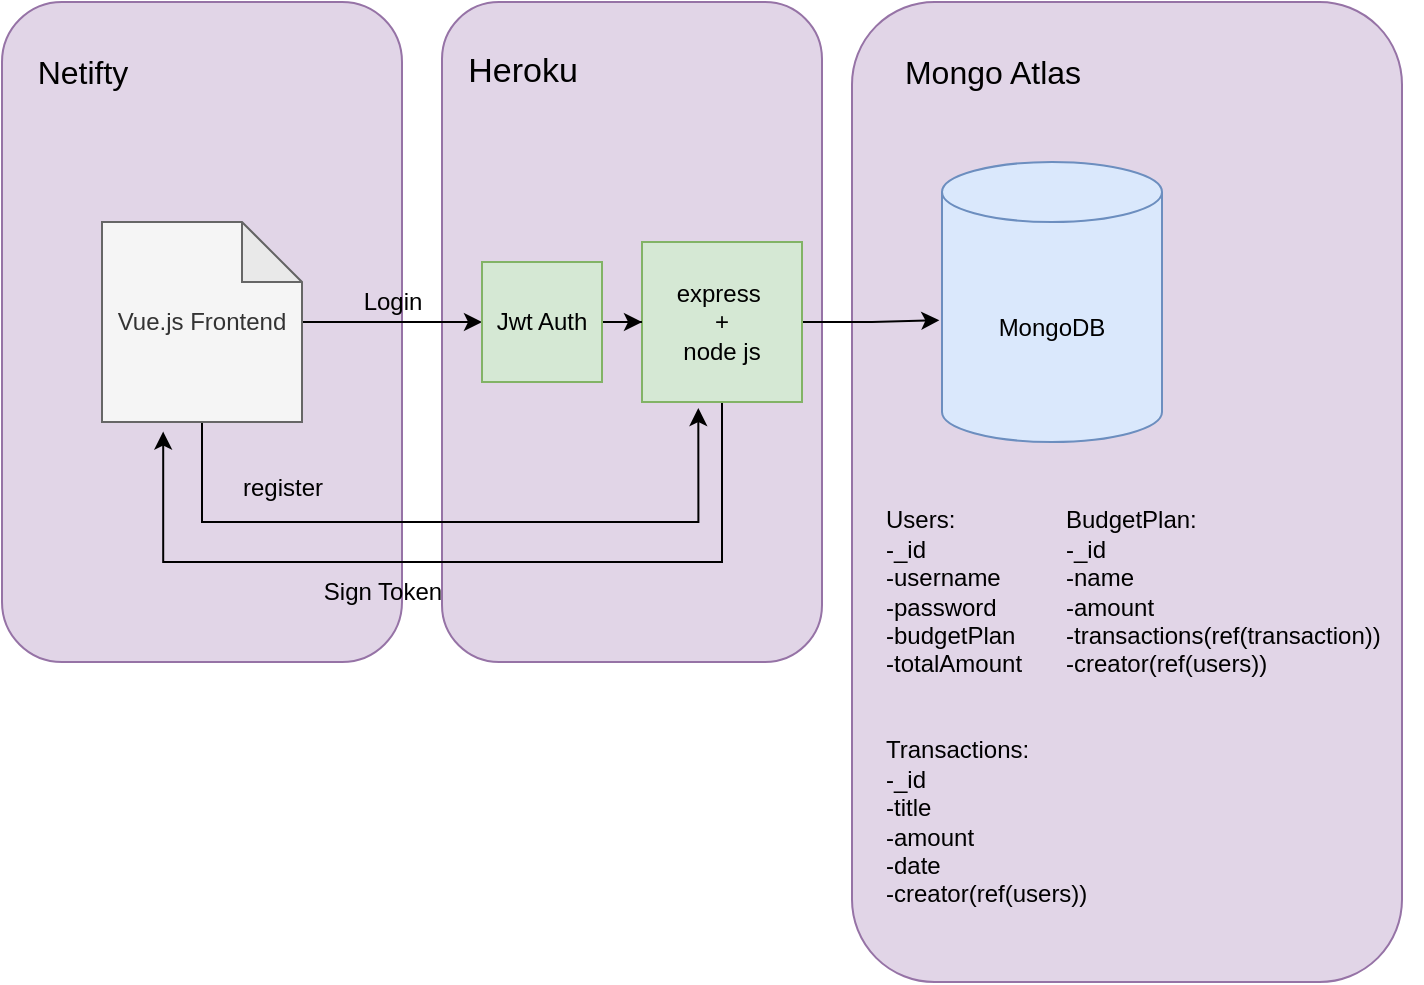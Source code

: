 <mxfile version="21.2.9" type="github">
  <diagram name="第 1 页" id="CMdgvxdD95vAPrRYPVUL">
    <mxGraphModel dx="792" dy="1142" grid="1" gridSize="10" guides="1" tooltips="1" connect="1" arrows="1" fold="1" page="1" pageScale="1" pageWidth="827" pageHeight="1169" math="0" shadow="0">
      <root>
        <mxCell id="0" />
        <mxCell id="1" parent="0" />
        <mxCell id="_KsI66nake0O_Uesp980-34" value="&lt;br&gt;&lt;br&gt;&lt;br&gt;" style="rounded=1;whiteSpace=wrap;html=1;fillColor=#e1d5e7;strokeColor=#9673a6;align=left;" vertex="1" parent="1">
          <mxGeometry x="515" y="20" width="275" height="490" as="geometry" />
        </mxCell>
        <mxCell id="_KsI66nake0O_Uesp980-32" value="&lt;br&gt;&lt;br&gt;&lt;br&gt;" style="rounded=1;whiteSpace=wrap;html=1;fillColor=#e1d5e7;strokeColor=#9673a6;align=left;" vertex="1" parent="1">
          <mxGeometry x="310" y="20" width="190" height="330" as="geometry" />
        </mxCell>
        <mxCell id="_KsI66nake0O_Uesp980-30" value="&lt;br&gt;&lt;br&gt;&lt;br&gt;" style="rounded=1;whiteSpace=wrap;html=1;fillColor=#e1d5e7;strokeColor=#9673a6;align=left;" vertex="1" parent="1">
          <mxGeometry x="90" y="20" width="200" height="330" as="geometry" />
        </mxCell>
        <mxCell id="_KsI66nake0O_Uesp980-10" style="edgeStyle=orthogonalEdgeStyle;rounded=0;orthogonalLoop=1;jettySize=auto;html=1;entryX=-0.012;entryY=0.565;entryDx=0;entryDy=0;entryPerimeter=0;" edge="1" parent="1" source="_KsI66nake0O_Uesp980-1" target="_KsI66nake0O_Uesp980-3">
          <mxGeometry relative="1" as="geometry" />
        </mxCell>
        <mxCell id="_KsI66nake0O_Uesp980-28" style="edgeStyle=orthogonalEdgeStyle;rounded=0;orthogonalLoop=1;jettySize=auto;html=1;entryX=0.306;entryY=1.048;entryDx=0;entryDy=0;entryPerimeter=0;" edge="1" parent="1" source="_KsI66nake0O_Uesp980-1" target="_KsI66nake0O_Uesp980-8">
          <mxGeometry relative="1" as="geometry">
            <mxPoint x="450" y="360" as="targetPoint" />
            <Array as="points">
              <mxPoint x="450" y="300" />
              <mxPoint x="171" y="300" />
            </Array>
          </mxGeometry>
        </mxCell>
        <mxCell id="_KsI66nake0O_Uesp980-1" value="express&amp;nbsp;&lt;br&gt;+&lt;br&gt;node js" style="whiteSpace=wrap;html=1;aspect=fixed;fillColor=#d5e8d4;strokeColor=#82b366;" vertex="1" parent="1">
          <mxGeometry x="410" y="140" width="80" height="80" as="geometry" />
        </mxCell>
        <mxCell id="_KsI66nake0O_Uesp980-3" value="MongoDB&lt;br&gt;" style="shape=cylinder3;whiteSpace=wrap;html=1;boundedLbl=1;backgroundOutline=1;size=15;fillColor=#dae8fc;strokeColor=#6c8ebf;" vertex="1" parent="1">
          <mxGeometry x="560" y="100" width="110" height="140" as="geometry" />
        </mxCell>
        <mxCell id="_KsI66nake0O_Uesp980-23" style="edgeStyle=orthogonalEdgeStyle;rounded=0;orthogonalLoop=1;jettySize=auto;html=1;entryX=0;entryY=0.5;entryDx=0;entryDy=0;" edge="1" parent="1" source="_KsI66nake0O_Uesp980-8" target="_KsI66nake0O_Uesp980-21">
          <mxGeometry relative="1" as="geometry" />
        </mxCell>
        <mxCell id="_KsI66nake0O_Uesp980-26" style="edgeStyle=orthogonalEdgeStyle;rounded=0;orthogonalLoop=1;jettySize=auto;html=1;entryX=0.352;entryY=1.038;entryDx=0;entryDy=0;entryPerimeter=0;" edge="1" parent="1" source="_KsI66nake0O_Uesp980-8" target="_KsI66nake0O_Uesp980-1">
          <mxGeometry relative="1" as="geometry">
            <mxPoint x="190" y="330" as="targetPoint" />
            <Array as="points">
              <mxPoint x="190" y="280" />
              <mxPoint x="438" y="280" />
            </Array>
          </mxGeometry>
        </mxCell>
        <mxCell id="_KsI66nake0O_Uesp980-8" value="Vue.js Frontend" style="shape=note;whiteSpace=wrap;html=1;backgroundOutline=1;darkOpacity=0.05;fillColor=#f5f5f5;strokeColor=#666666;fontColor=#333333;" vertex="1" parent="1">
          <mxGeometry x="140" y="130" width="100" height="100" as="geometry" />
        </mxCell>
        <mxCell id="_KsI66nake0O_Uesp980-24" style="edgeStyle=orthogonalEdgeStyle;rounded=0;orthogonalLoop=1;jettySize=auto;html=1;entryX=0;entryY=0.5;entryDx=0;entryDy=0;" edge="1" parent="1" source="_KsI66nake0O_Uesp980-21" target="_KsI66nake0O_Uesp980-1">
          <mxGeometry relative="1" as="geometry" />
        </mxCell>
        <mxCell id="_KsI66nake0O_Uesp980-21" value="Jwt Auth" style="whiteSpace=wrap;html=1;aspect=fixed;fillColor=#d5e8d4;strokeColor=#82b366;" vertex="1" parent="1">
          <mxGeometry x="330" y="150" width="60" height="60" as="geometry" />
        </mxCell>
        <mxCell id="_KsI66nake0O_Uesp980-25" value="Login&lt;br&gt;" style="text;html=1;align=center;verticalAlign=middle;resizable=0;points=[];autosize=1;strokeColor=none;fillColor=none;" vertex="1" parent="1">
          <mxGeometry x="260" y="155" width="50" height="30" as="geometry" />
        </mxCell>
        <mxCell id="_KsI66nake0O_Uesp980-27" value="register" style="text;html=1;align=center;verticalAlign=middle;resizable=0;points=[];autosize=1;strokeColor=none;fillColor=none;" vertex="1" parent="1">
          <mxGeometry x="200" y="248" width="60" height="30" as="geometry" />
        </mxCell>
        <mxCell id="_KsI66nake0O_Uesp980-29" value="Sign Token" style="text;html=1;align=center;verticalAlign=middle;resizable=0;points=[];autosize=1;strokeColor=none;fillColor=none;" vertex="1" parent="1">
          <mxGeometry x="240" y="300" width="80" height="30" as="geometry" />
        </mxCell>
        <mxCell id="_KsI66nake0O_Uesp980-31" value="&lt;font style=&quot;font-size: 16px;&quot;&gt;Netifty&lt;/font&gt;" style="text;html=1;align=center;verticalAlign=middle;resizable=0;points=[];autosize=1;strokeColor=none;fillColor=none;" vertex="1" parent="1">
          <mxGeometry x="95" y="40" width="70" height="30" as="geometry" />
        </mxCell>
        <mxCell id="_KsI66nake0O_Uesp980-33" value="&lt;font style=&quot;font-size: 17px;&quot;&gt;Heroku&lt;/font&gt;" style="text;html=1;align=center;verticalAlign=middle;resizable=0;points=[];autosize=1;strokeColor=none;fillColor=none;" vertex="1" parent="1">
          <mxGeometry x="310" y="40" width="80" height="30" as="geometry" />
        </mxCell>
        <mxCell id="_KsI66nake0O_Uesp980-39" value="&lt;font style=&quot;font-size: 16px;&quot;&gt;Mongo Atlas&lt;/font&gt;" style="text;html=1;align=center;verticalAlign=middle;resizable=0;points=[];autosize=1;strokeColor=none;fillColor=none;" vertex="1" parent="1">
          <mxGeometry x="530" y="40" width="110" height="30" as="geometry" />
        </mxCell>
        <mxCell id="_KsI66nake0O_Uesp980-40" value="Users:&lt;br style=&quot;border-color: var(--border-color);&quot;&gt;&lt;span style=&quot;&quot;&gt;-_id&lt;/span&gt;&lt;br style=&quot;border-color: var(--border-color);&quot;&gt;&lt;span style=&quot;&quot;&gt;-username&lt;/span&gt;&lt;br style=&quot;border-color: var(--border-color);&quot;&gt;&lt;span style=&quot;&quot;&gt;-password&lt;/span&gt;&lt;br style=&quot;border-color: var(--border-color);&quot;&gt;&lt;span style=&quot;&quot;&gt;-budgetPlan&lt;/span&gt;&lt;br style=&quot;border-color: var(--border-color);&quot;&gt;&lt;span style=&quot;&quot;&gt;-totalAmount&lt;/span&gt;" style="text;html=1;align=left;verticalAlign=middle;resizable=0;points=[];autosize=1;strokeColor=none;fillColor=none;" vertex="1" parent="1">
          <mxGeometry x="530" y="265" width="90" height="100" as="geometry" />
        </mxCell>
        <mxCell id="_KsI66nake0O_Uesp980-41" value="BudgetPlan:&lt;br style=&quot;border-color: var(--border-color);&quot;&gt;&lt;span style=&quot;&quot;&gt;-_id&lt;/span&gt;&lt;br style=&quot;border-color: var(--border-color);&quot;&gt;&lt;span style=&quot;&quot;&gt;-name&lt;/span&gt;&lt;br style=&quot;border-color: var(--border-color);&quot;&gt;&lt;span style=&quot;&quot;&gt;-amount&lt;/span&gt;&lt;br style=&quot;border-color: var(--border-color);&quot;&gt;&lt;span style=&quot;&quot;&gt;-transactions(ref(transaction))&lt;/span&gt;&lt;br style=&quot;border-color: var(--border-color);&quot;&gt;&lt;div style=&quot;&quot;&gt;&lt;span style=&quot;background-color: initial;&quot;&gt;-creator(ref(users))&lt;/span&gt;&lt;/div&gt;" style="text;html=1;align=left;verticalAlign=middle;resizable=0;points=[];autosize=1;strokeColor=none;fillColor=none;" vertex="1" parent="1">
          <mxGeometry x="620" y="265" width="180" height="100" as="geometry" />
        </mxCell>
        <mxCell id="_KsI66nake0O_Uesp980-42" value="Transactions:&lt;br style=&quot;border-color: var(--border-color);&quot;&gt;&lt;span style=&quot;&quot;&gt;-_id&lt;/span&gt;&lt;br style=&quot;border-color: var(--border-color);&quot;&gt;&lt;span style=&quot;&quot;&gt;-title&lt;/span&gt;&lt;br style=&quot;border-color: var(--border-color);&quot;&gt;&lt;span style=&quot;&quot;&gt;-amount&lt;/span&gt;&lt;br style=&quot;border-color: var(--border-color);&quot;&gt;&lt;span style=&quot;&quot;&gt;-date&lt;/span&gt;&lt;br style=&quot;border-color: var(--border-color);&quot;&gt;&lt;span style=&quot;&quot;&gt;-creator(ref(users))&lt;/span&gt;" style="text;html=1;align=left;verticalAlign=middle;resizable=0;points=[];autosize=1;strokeColor=none;fillColor=none;" vertex="1" parent="1">
          <mxGeometry x="530" y="380" width="120" height="100" as="geometry" />
        </mxCell>
      </root>
    </mxGraphModel>
  </diagram>
</mxfile>
